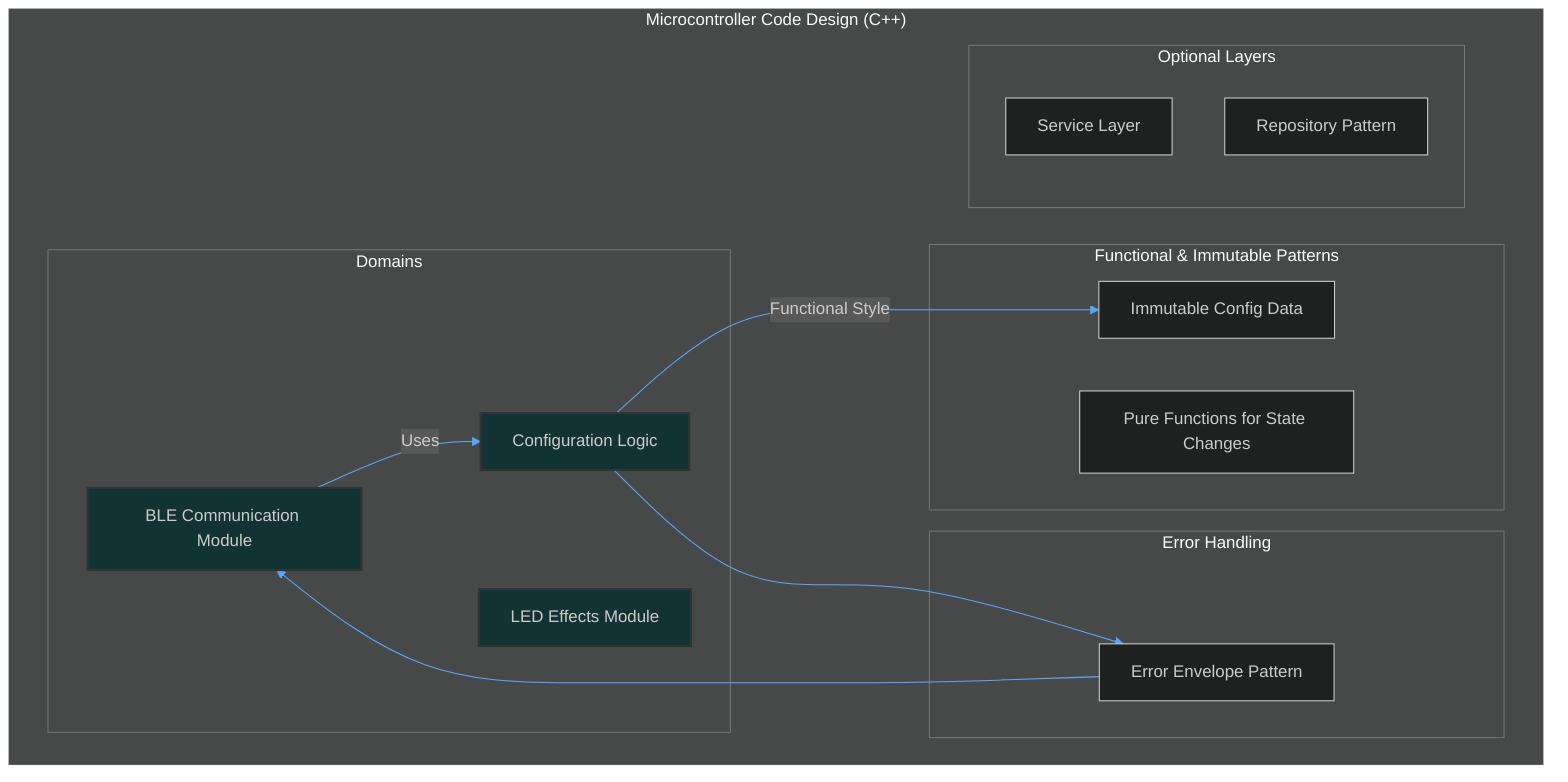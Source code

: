 %%{init: {
  "theme": "dark",
  "themeVariables": {
    "primaryColor": "#0d1117",
    "primaryTextColor": "#e6edf3",
    "primaryBorderColor": "#30363d",
    "lineColor": "#58a6ff",
    "secondaryColor": "#161b22",
    "actorBorder": "#58a6ff",
    "actorBkg": "#1f6feb",
    "actorTextColor": "#ffffff",
    "signalColor": "#58a6ff",
    "loopTextColor": "#e6edf3",
    "altBackground": "#161b22",
    "altTextColor": "#e6edf3",
    "sequenceNumberColor": "#7ee787"
  }
}}%%

flowchart TD

subgraph Microcontroller_Design["Microcontroller Code Design (C++)"]
    subgraph Domains
        LED_Effects[LED Effects Module]
        BLE_Comm[BLE Communication Module]
        Config_Logic[Configuration Logic]
    end

    subgraph Functional_Approach["Functional & Immutable Patterns"]
        Immutability[Immutable Config Data]
        PureFunctions[Pure Functions for State Changes]
    end

    subgraph Error_Handling["Error Handling"]
        ErrorEnvelope[Error Envelope Pattern]
    end

    subgraph Optional_Patterns["Optional Layers"]
        Services[Service Layer]
        Repositories[Repository Pattern]
    end

    %% Connections
    BLE_Comm -->|Uses| Config_Logic
    Config_Logic -->|Functional Style| Immutability
    Config_Logic --> ErrorEnvelope
    ErrorEnvelope --> BLE_Comm

    style LED_Effects fill:#133,stroke:#333,stroke-width:2px
    style BLE_Comm fill:#133,stroke:#333,stroke-width:2px
    style Config_Logic fill:#133,stroke:#333,stroke-width:2px
end